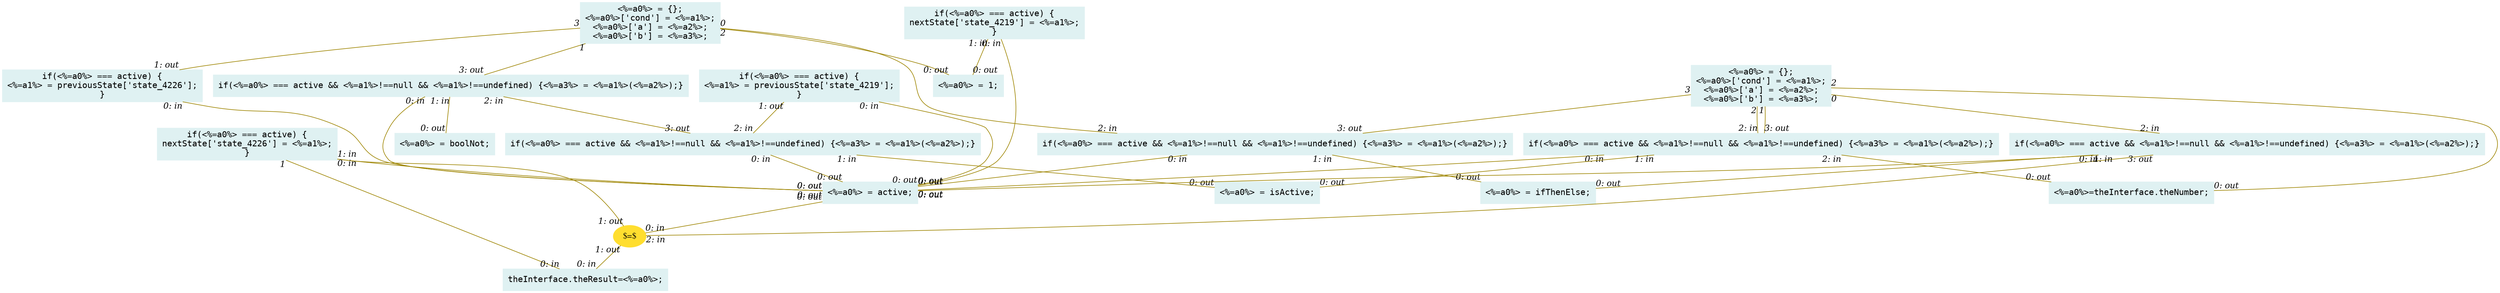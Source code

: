 digraph g{node_3981 [shape="box", style="filled", color="#dff1f2", fontname="Courier", label="<%=a0%>=theInterface.theNumber;
" ]
node_3983 [shape="box", style="filled", color="#dff1f2", fontname="Courier", label="theInterface.theResult=<%=a0%>;
" ]
node_4130 [shape="ellipse", style="filled", color="#ffde2f", fontname="Times", label="$=$" ]
node_4165 [shape="box", style="filled", color="#dff1f2", fontname="Courier", label="<%=a0%> = active;
" ]
node_4182 [shape="box", style="filled", color="#dff1f2", fontname="Courier", label="<%=a0%> = isActive;
" ]
node_4185 [shape="box", style="filled", color="#dff1f2", fontname="Courier", label="<%=a0%> = boolNot;
" ]
node_4187 [shape="box", style="filled", color="#dff1f2", fontname="Courier", label="<%=a0%> = ifThenElse;
" ]
node_4190 [shape="box", style="filled", color="#dff1f2", fontname="Courier", label="<%=a0%> = 1;
" ]
node_4193 [shape="box", style="filled", color="#dff1f2", fontname="Courier", label="if(<%=a0%> === active && <%=a1%>!==null && <%=a1%>!==undefined) {<%=a3%> = <%=a1%>(<%=a2%>);}
" ]
node_4198 [shape="box", style="filled", color="#dff1f2", fontname="Courier", label="if(<%=a0%> === active && <%=a1%>!==null && <%=a1%>!==undefined) {<%=a3%> = <%=a1%>(<%=a2%>);}
" ]
node_4203 [shape="box", style="filled", color="#dff1f2", fontname="Courier", label="if(<%=a0%> === active && <%=a1%>!==null && <%=a1%>!==undefined) {<%=a3%> = <%=a1%>(<%=a2%>);}
" ]
node_4208 [shape="box", style="filled", color="#dff1f2", fontname="Courier", label="if(<%=a0%> === active && <%=a1%>!==null && <%=a1%>!==undefined) {<%=a3%> = <%=a1%>(<%=a2%>);}
" ]
node_4214 [shape="box", style="filled", color="#dff1f2", fontname="Courier", label="if(<%=a0%> === active && <%=a1%>!==null && <%=a1%>!==undefined) {<%=a3%> = <%=a1%>(<%=a2%>);}
" ]
node_4220 [shape="box", style="filled", color="#dff1f2", fontname="Courier", label="if(<%=a0%> === active) {
<%=a1%> = previousState['state_4219'];
}
" ]
node_4223 [shape="box", style="filled", color="#dff1f2", fontname="Courier", label="if(<%=a0%> === active) {
nextState['state_4219'] = <%=a1%>;
}
" ]
node_4227 [shape="box", style="filled", color="#dff1f2", fontname="Courier", label="if(<%=a0%> === active) {
<%=a1%> = previousState['state_4226'];
}
" ]
node_4230 [shape="box", style="filled", color="#dff1f2", fontname="Courier", label="if(<%=a0%> === active) {
nextState['state_4226'] = <%=a1%>;
}
" ]
node_4250 [shape="box", style="filled", color="#dff1f2", fontname="Courier", label="<%=a0%> = {};
<%=a0%>['cond'] = <%=a1%>;
<%=a0%>['a'] = <%=a2%>;
<%=a0%>['b'] = <%=a3%>;
" ]
node_4255 [shape="box", style="filled", color="#dff1f2", fontname="Courier", label="<%=a0%> = {};
<%=a0%>['cond'] = <%=a1%>;
<%=a0%>['a'] = <%=a2%>;
<%=a0%>['b'] = <%=a3%>;
" ]
node_4165 -> node_4130 [dir=none, arrowHead=none, fontname="Times-Italic", arrowsize=1, color="#9d8400", label="",  headlabel="0: in", taillabel="0: out" ]
node_4193 -> node_4165 [dir=none, arrowHead=none, fontname="Times-Italic", arrowsize=1, color="#9d8400", label="",  headlabel="0: out", taillabel="0: in" ]
node_4193 -> node_4182 [dir=none, arrowHead=none, fontname="Times-Italic", arrowsize=1, color="#9d8400", label="",  headlabel="0: out", taillabel="1: in" ]
node_4198 -> node_4165 [dir=none, arrowHead=none, fontname="Times-Italic", arrowsize=1, color="#9d8400", label="",  headlabel="0: out", taillabel="0: in" ]
node_4198 -> node_4185 [dir=none, arrowHead=none, fontname="Times-Italic", arrowsize=1, color="#9d8400", label="",  headlabel="0: out", taillabel="1: in" ]
node_4198 -> node_4193 [dir=none, arrowHead=none, fontname="Times-Italic", arrowsize=1, color="#9d8400", label="",  headlabel="3: out", taillabel="2: in" ]
node_4203 -> node_4165 [dir=none, arrowHead=none, fontname="Times-Italic", arrowsize=1, color="#9d8400", label="",  headlabel="0: out", taillabel="0: in" ]
node_4203 -> node_4187 [dir=none, arrowHead=none, fontname="Times-Italic", arrowsize=1, color="#9d8400", label="",  headlabel="0: out", taillabel="1: in" ]
node_4208 -> node_4165 [dir=none, arrowHead=none, fontname="Times-Italic", arrowsize=1, color="#9d8400", label="",  headlabel="0: out", taillabel="0: in" ]
node_4208 -> node_4182 [dir=none, arrowHead=none, fontname="Times-Italic", arrowsize=1, color="#9d8400", label="",  headlabel="0: out", taillabel="1: in" ]
node_4214 -> node_4165 [dir=none, arrowHead=none, fontname="Times-Italic", arrowsize=1, color="#9d8400", label="",  headlabel="0: out", taillabel="0: in" ]
node_4214 -> node_4187 [dir=none, arrowHead=none, fontname="Times-Italic", arrowsize=1, color="#9d8400", label="",  headlabel="0: out", taillabel="1: in" ]
node_4214 -> node_4130 [dir=none, arrowHead=none, fontname="Times-Italic", arrowsize=1, color="#9d8400", label="",  headlabel="2: in", taillabel="3: out" ]
node_4220 -> node_4165 [dir=none, arrowHead=none, fontname="Times-Italic", arrowsize=1, color="#9d8400", label="",  headlabel="0: out", taillabel="0: in" ]
node_4220 -> node_4193 [dir=none, arrowHead=none, fontname="Times-Italic", arrowsize=1, color="#9d8400", label="",  headlabel="2: in", taillabel="1: out" ]
node_4223 -> node_4165 [dir=none, arrowHead=none, fontname="Times-Italic", arrowsize=1, color="#9d8400", label="",  headlabel="0: out", taillabel="0: in" ]
node_4223 -> node_4190 [dir=none, arrowHead=none, fontname="Times-Italic", arrowsize=1, color="#9d8400", label="",  headlabel="0: out", taillabel="1: in" ]
node_4227 -> node_4165 [dir=none, arrowHead=none, fontname="Times-Italic", arrowsize=1, color="#9d8400", label="",  headlabel="0: out", taillabel="0: in" ]
node_4230 -> node_4165 [dir=none, arrowHead=none, fontname="Times-Italic", arrowsize=1, color="#9d8400", label="",  headlabel="0: out", taillabel="0: in" ]
node_4230 -> node_4130 [dir=none, arrowHead=none, fontname="Times-Italic", arrowsize=1, color="#9d8400", label="",  headlabel="1: out", taillabel="1: in" ]
node_4208 -> node_3981 [dir=none, arrowHead=none, fontname="Times-Italic", arrowsize=1, color="#9d8400", label="",  headlabel="0: out", taillabel="2: in" ]
node_4130 -> node_3983 [dir=none, arrowHead=none, fontname="Times-Italic", arrowsize=1, color="#9d8400", label="",  headlabel="0: in", taillabel="1: out" ]
node_4230 -> node_3983 [dir=none, arrowHead=none, fontname="Times-Italic", arrowsize=1, color="#9d8400", label="",  headlabel="0: in", taillabel="1" ]
node_4250 -> node_4190 [dir=none, arrowHead=none, fontname="Times-Italic", arrowsize=1, color="#9d8400", label="",  headlabel="0: out", taillabel="2" ]
node_4250 -> node_4198 [dir=none, arrowHead=none, fontname="Times-Italic", arrowsize=1, color="#9d8400", label="",  headlabel="3: out", taillabel="1" ]
node_4250 -> node_4203 [dir=none, arrowHead=none, fontname="Times-Italic", arrowsize=1, color="#9d8400", label="",  headlabel="2: in", taillabel="0" ]
node_4250 -> node_4227 [dir=none, arrowHead=none, fontname="Times-Italic", arrowsize=1, color="#9d8400", label="",  headlabel="1: out", taillabel="3" ]
node_4255 -> node_3981 [dir=none, arrowHead=none, fontname="Times-Italic", arrowsize=1, color="#9d8400", label="",  headlabel="0: out", taillabel="2" ]
node_4255 -> node_4203 [dir=none, arrowHead=none, fontname="Times-Italic", arrowsize=1, color="#9d8400", label="",  headlabel="3: out", taillabel="3" ]
node_4255 -> node_4208 [dir=none, arrowHead=none, fontname="Times-Italic", arrowsize=1, color="#9d8400", label="",  headlabel="2: in", taillabel="2" ]
node_4255 -> node_4208 [dir=none, arrowHead=none, fontname="Times-Italic", arrowsize=1, color="#9d8400", label="",  headlabel="3: out", taillabel="1" ]
node_4255 -> node_4214 [dir=none, arrowHead=none, fontname="Times-Italic", arrowsize=1, color="#9d8400", label="",  headlabel="2: in", taillabel="0" ]
}